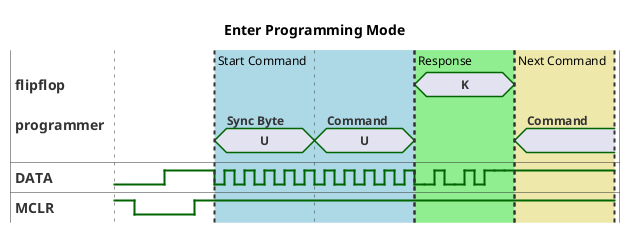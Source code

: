@startuml enter-programming-mode
' mode compact
scale 10 as 100 pixels
hide time-axis
Title: Enter Programming Mode

compact concise "flipflop" as FF
compact concise "programmer" as PG
binary "DATA" as D
binary "MCLR" as MCLR

MCLR is high
D is low

@0
FF is {hidden}
PG is {hidden}

@2
MCLR is low

@5
D is high

@8
MCLR is high

@10
FF is {hidden}
PG is U : Sync Byte
D is low
@+1
D is high
@+1
D is low
@+1
D is high
@+1
D is low
@+1
D is high
@+1
D is low
@+1
D is high
@+1
D is low
@+1
D is high

@20
FF is {hidden}
PG is U : Command
D is low
@+1
D is high
@+1
D is low
@+1
D is high
@+1
D is low
@+1
D is high
@+1
D is low
@+1
D is high
@+1
D is low
@+1
D is high

@30
FF is K
PG is {hidden}
D is low
@+1
D is low
@+1
D is high
@+1
D is low
@+1
D is low
@+1
D is high
@+1
D is low
@+1
D is high
@+1
D is high
@+1
D is high


@40
FF is {hidden}
PG is "" : Command

highlight 10 to 30 #LightBlue: Start Command
highlight 30 to 40 #LightGreen: Response
highlight 40 to 50 #PaleGoldenRod: Next Command

@enduml
